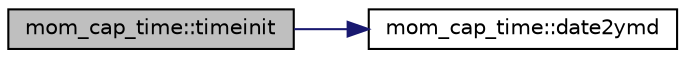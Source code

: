 digraph "mom_cap_time::timeinit"
{
 // INTERACTIVE_SVG=YES
 // LATEX_PDF_SIZE
  edge [fontname="Helvetica",fontsize="10",labelfontname="Helvetica",labelfontsize="10"];
  node [fontname="Helvetica",fontsize="10",shape=record];
  rankdir="LR";
  Node1 [label="mom_cap_time::timeinit",height=0.2,width=0.4,color="black", fillcolor="grey75", style="filled", fontcolor="black",tooltip="Creates the ESMF_Time object corresponding to the given input time, given in YMD (Year Month Day) and..."];
  Node1 -> Node2 [color="midnightblue",fontsize="10",style="solid",fontname="Helvetica"];
  Node2 [label="mom_cap_time::date2ymd",height=0.2,width=0.4,color="black", fillcolor="white", style="filled",URL="$namespacemom__cap__time.html#a6ddb34a21286dca250068841095a6c4e",tooltip="Converts a coded-date (yyyymmdd) into calendar year,month,day."];
}
